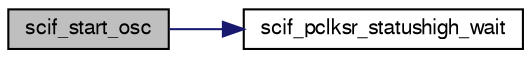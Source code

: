 digraph G
{
  edge [fontname="FreeSans",fontsize="10",labelfontname="FreeSans",labelfontsize="10"];
  node [fontname="FreeSans",fontsize="10",shape=record];
  rankdir=LR;
  Node1 [label="scif_start_osc",height=0.2,width=0.4,color="black", fillcolor="grey75", style="filled" fontcolor="black"];
  Node1 -> Node2 [color="midnightblue",fontsize="10",style="solid",fontname="FreeSans"];
  Node2 [label="scif_pclksr_statushigh_wait",height=0.2,width=0.4,color="black", fillcolor="white", style="filled",URL="$a00041.html#a5f0069245d4d5cbfea5cb6b3300a6c0b",tooltip="Wait for a status high in the Power and Clocks status register."];
}
